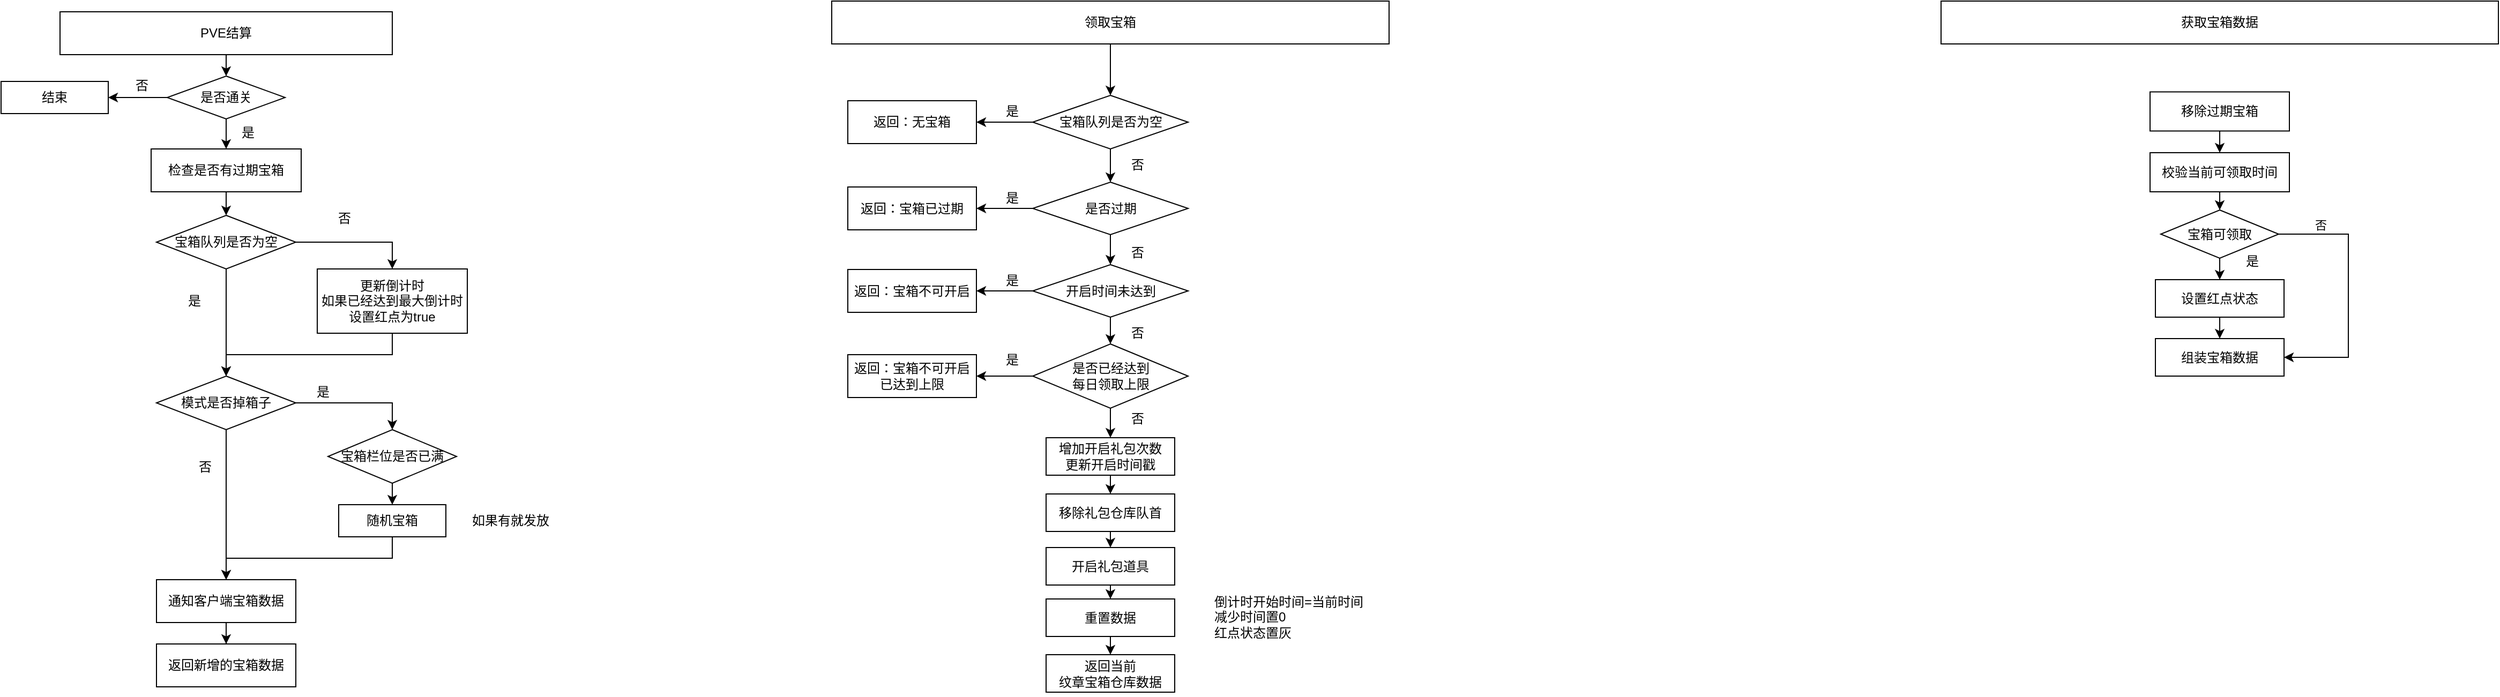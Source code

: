 <mxfile version="27.2.0">
  <diagram name="第 1 页" id="xXjs1SMjFnLauidqir4h">
    <mxGraphModel dx="1426" dy="751" grid="1" gridSize="10" guides="1" tooltips="1" connect="1" arrows="1" fold="1" page="1" pageScale="1" pageWidth="4681" pageHeight="3300" math="0" shadow="0">
      <root>
        <mxCell id="0" />
        <mxCell id="1" parent="0" />
        <mxCell id="3vJK2soGwi-nod_TVArV-18" style="edgeStyle=orthogonalEdgeStyle;rounded=0;orthogonalLoop=1;jettySize=auto;html=1;exitX=0.5;exitY=1;exitDx=0;exitDy=0;entryX=0.5;entryY=0;entryDx=0;entryDy=0;" edge="1" parent="1" source="3vJK2soGwi-nod_TVArV-1" target="3vJK2soGwi-nod_TVArV-2">
          <mxGeometry relative="1" as="geometry" />
        </mxCell>
        <mxCell id="3vJK2soGwi-nod_TVArV-1" value="PVE结算" style="rounded=0;whiteSpace=wrap;html=1;" vertex="1" parent="1">
          <mxGeometry x="255" y="120" width="310" height="40" as="geometry" />
        </mxCell>
        <mxCell id="3vJK2soGwi-nod_TVArV-17" style="edgeStyle=orthogonalEdgeStyle;rounded=0;orthogonalLoop=1;jettySize=auto;html=1;exitX=0;exitY=0.5;exitDx=0;exitDy=0;" edge="1" parent="1" source="3vJK2soGwi-nod_TVArV-2" target="3vJK2soGwi-nod_TVArV-3">
          <mxGeometry relative="1" as="geometry" />
        </mxCell>
        <mxCell id="3vJK2soGwi-nod_TVArV-22" style="edgeStyle=orthogonalEdgeStyle;rounded=0;orthogonalLoop=1;jettySize=auto;html=1;exitX=0.5;exitY=1;exitDx=0;exitDy=0;entryX=0.5;entryY=0;entryDx=0;entryDy=0;" edge="1" parent="1" source="3vJK2soGwi-nod_TVArV-2" target="3vJK2soGwi-nod_TVArV-12">
          <mxGeometry relative="1" as="geometry">
            <mxPoint x="410" y="240" as="targetPoint" />
          </mxGeometry>
        </mxCell>
        <mxCell id="3vJK2soGwi-nod_TVArV-2" value="是否通关" style="rhombus;whiteSpace=wrap;html=1;" vertex="1" parent="1">
          <mxGeometry x="355" y="180" width="110" height="40" as="geometry" />
        </mxCell>
        <mxCell id="3vJK2soGwi-nod_TVArV-3" value="结束" style="rounded=0;whiteSpace=wrap;html=1;" vertex="1" parent="1">
          <mxGeometry x="200" y="185" width="100" height="30" as="geometry" />
        </mxCell>
        <mxCell id="3vJK2soGwi-nod_TVArV-35" style="edgeStyle=orthogonalEdgeStyle;rounded=0;orthogonalLoop=1;jettySize=auto;html=1;exitX=1;exitY=0.5;exitDx=0;exitDy=0;entryX=0.5;entryY=0;entryDx=0;entryDy=0;" edge="1" parent="1" source="3vJK2soGwi-nod_TVArV-8" target="3vJK2soGwi-nod_TVArV-10">
          <mxGeometry relative="1" as="geometry" />
        </mxCell>
        <mxCell id="3vJK2soGwi-nod_TVArV-40" style="edgeStyle=orthogonalEdgeStyle;rounded=0;orthogonalLoop=1;jettySize=auto;html=1;exitX=0.5;exitY=1;exitDx=0;exitDy=0;entryX=0.5;entryY=0;entryDx=0;entryDy=0;" edge="1" parent="1" source="3vJK2soGwi-nod_TVArV-8" target="3vJK2soGwi-nod_TVArV-16">
          <mxGeometry relative="1" as="geometry" />
        </mxCell>
        <mxCell id="3vJK2soGwi-nod_TVArV-8" value="模式是否掉箱子" style="rhombus;whiteSpace=wrap;html=1;" vertex="1" parent="1">
          <mxGeometry x="345" y="460" width="130" height="50" as="geometry" />
        </mxCell>
        <mxCell id="3vJK2soGwi-nod_TVArV-38" style="edgeStyle=orthogonalEdgeStyle;rounded=0;orthogonalLoop=1;jettySize=auto;html=1;exitX=0.5;exitY=1;exitDx=0;exitDy=0;entryX=0.5;entryY=0;entryDx=0;entryDy=0;" edge="1" parent="1" source="3vJK2soGwi-nod_TVArV-10" target="3vJK2soGwi-nod_TVArV-11">
          <mxGeometry relative="1" as="geometry" />
        </mxCell>
        <mxCell id="3vJK2soGwi-nod_TVArV-10" value="宝箱栏位是否已满" style="rhombus;whiteSpace=wrap;html=1;" vertex="1" parent="1">
          <mxGeometry x="505" y="510" width="120" height="50" as="geometry" />
        </mxCell>
        <mxCell id="3vJK2soGwi-nod_TVArV-39" style="edgeStyle=orthogonalEdgeStyle;rounded=0;orthogonalLoop=1;jettySize=auto;html=1;exitX=0.5;exitY=1;exitDx=0;exitDy=0;entryX=0.5;entryY=0;entryDx=0;entryDy=0;" edge="1" parent="1" source="3vJK2soGwi-nod_TVArV-11" target="3vJK2soGwi-nod_TVArV-16">
          <mxGeometry relative="1" as="geometry" />
        </mxCell>
        <mxCell id="3vJK2soGwi-nod_TVArV-11" value="随机宝箱" style="rounded=0;whiteSpace=wrap;html=1;" vertex="1" parent="1">
          <mxGeometry x="515" y="580" width="100" height="30" as="geometry" />
        </mxCell>
        <mxCell id="3vJK2soGwi-nod_TVArV-28" style="edgeStyle=orthogonalEdgeStyle;rounded=0;orthogonalLoop=1;jettySize=auto;html=1;exitX=0.5;exitY=1;exitDx=0;exitDy=0;entryX=0.5;entryY=0;entryDx=0;entryDy=0;" edge="1" parent="1" source="3vJK2soGwi-nod_TVArV-12">
          <mxGeometry relative="1" as="geometry">
            <mxPoint x="410" y="310" as="targetPoint" />
          </mxGeometry>
        </mxCell>
        <mxCell id="3vJK2soGwi-nod_TVArV-12" value="检查是否有过期宝箱" style="rounded=0;whiteSpace=wrap;html=1;" vertex="1" parent="1">
          <mxGeometry x="340" y="248" width="140" height="40" as="geometry" />
        </mxCell>
        <mxCell id="3vJK2soGwi-nod_TVArV-43" style="edgeStyle=orthogonalEdgeStyle;rounded=0;orthogonalLoop=1;jettySize=auto;html=1;exitX=0.5;exitY=1;exitDx=0;exitDy=0;" edge="1" parent="1" source="3vJK2soGwi-nod_TVArV-16" target="3vJK2soGwi-nod_TVArV-21">
          <mxGeometry relative="1" as="geometry" />
        </mxCell>
        <mxCell id="3vJK2soGwi-nod_TVArV-16" value="通知客户端宝箱数据" style="rounded=0;whiteSpace=wrap;html=1;" vertex="1" parent="1">
          <mxGeometry x="345" y="650" width="130" height="40" as="geometry" />
        </mxCell>
        <mxCell id="3vJK2soGwi-nod_TVArV-19" value="否" style="text;html=1;align=center;verticalAlign=middle;resizable=0;points=[];autosize=1;strokeColor=none;fillColor=none;" vertex="1" parent="1">
          <mxGeometry x="311" y="174" width="40" height="30" as="geometry" />
        </mxCell>
        <mxCell id="3vJK2soGwi-nod_TVArV-21" value="返回新增的宝箱数据" style="rounded=0;whiteSpace=wrap;html=1;" vertex="1" parent="1">
          <mxGeometry x="345" y="710" width="130" height="40" as="geometry" />
        </mxCell>
        <mxCell id="3vJK2soGwi-nod_TVArV-23" value="如果有就发放" style="text;html=1;align=center;verticalAlign=middle;resizable=0;points=[];autosize=1;strokeColor=none;fillColor=none;" vertex="1" parent="1">
          <mxGeometry x="625" y="580" width="100" height="30" as="geometry" />
        </mxCell>
        <mxCell id="3vJK2soGwi-nod_TVArV-24" value="是" style="text;html=1;align=center;verticalAlign=middle;resizable=0;points=[];autosize=1;strokeColor=none;fillColor=none;" vertex="1" parent="1">
          <mxGeometry x="410" y="218" width="40" height="30" as="geometry" />
        </mxCell>
        <mxCell id="3vJK2soGwi-nod_TVArV-34" style="edgeStyle=orthogonalEdgeStyle;rounded=0;orthogonalLoop=1;jettySize=auto;html=1;exitX=0.5;exitY=1;exitDx=0;exitDy=0;entryX=0.5;entryY=0;entryDx=0;entryDy=0;" edge="1" parent="1" source="3vJK2soGwi-nod_TVArV-29" target="3vJK2soGwi-nod_TVArV-8">
          <mxGeometry relative="1" as="geometry" />
        </mxCell>
        <mxCell id="3vJK2soGwi-nod_TVArV-29" value="更新倒计时&lt;div&gt;如果已经达到最大倒计时 设置红点为true&lt;/div&gt;" style="rounded=0;whiteSpace=wrap;html=1;" vertex="1" parent="1">
          <mxGeometry x="495" y="360" width="140" height="60" as="geometry" />
        </mxCell>
        <mxCell id="3vJK2soGwi-nod_TVArV-32" style="edgeStyle=orthogonalEdgeStyle;rounded=0;orthogonalLoop=1;jettySize=auto;html=1;exitX=1;exitY=0.5;exitDx=0;exitDy=0;entryX=0.5;entryY=0;entryDx=0;entryDy=0;" edge="1" parent="1" source="3vJK2soGwi-nod_TVArV-30" target="3vJK2soGwi-nod_TVArV-29">
          <mxGeometry relative="1" as="geometry" />
        </mxCell>
        <mxCell id="3vJK2soGwi-nod_TVArV-33" style="edgeStyle=orthogonalEdgeStyle;rounded=0;orthogonalLoop=1;jettySize=auto;html=1;exitX=0.5;exitY=1;exitDx=0;exitDy=0;entryX=0.5;entryY=0;entryDx=0;entryDy=0;" edge="1" parent="1" source="3vJK2soGwi-nod_TVArV-30" target="3vJK2soGwi-nod_TVArV-8">
          <mxGeometry relative="1" as="geometry" />
        </mxCell>
        <mxCell id="3vJK2soGwi-nod_TVArV-30" value="宝箱队列是否为空" style="rhombus;whiteSpace=wrap;html=1;" vertex="1" parent="1">
          <mxGeometry x="345" y="310" width="130" height="50" as="geometry" />
        </mxCell>
        <mxCell id="3vJK2soGwi-nod_TVArV-36" value="否" style="text;html=1;align=center;verticalAlign=middle;resizable=0;points=[];autosize=1;strokeColor=none;fillColor=none;" vertex="1" parent="1">
          <mxGeometry x="500" y="298" width="40" height="30" as="geometry" />
        </mxCell>
        <mxCell id="3vJK2soGwi-nod_TVArV-37" value="是" style="text;html=1;align=center;verticalAlign=middle;resizable=0;points=[];autosize=1;strokeColor=none;fillColor=none;" vertex="1" parent="1">
          <mxGeometry x="360" y="375" width="40" height="30" as="geometry" />
        </mxCell>
        <mxCell id="3vJK2soGwi-nod_TVArV-41" value="是" style="text;html=1;align=center;verticalAlign=middle;resizable=0;points=[];autosize=1;strokeColor=none;fillColor=none;" vertex="1" parent="1">
          <mxGeometry x="480" y="460" width="40" height="30" as="geometry" />
        </mxCell>
        <mxCell id="3vJK2soGwi-nod_TVArV-42" value="否" style="text;html=1;align=center;verticalAlign=middle;resizable=0;points=[];autosize=1;strokeColor=none;fillColor=none;" vertex="1" parent="1">
          <mxGeometry x="370" y="530" width="40" height="30" as="geometry" />
        </mxCell>
        <mxCell id="3vJK2soGwi-nod_TVArV-44" style="edgeStyle=orthogonalEdgeStyle;rounded=0;orthogonalLoop=1;jettySize=auto;html=1;exitX=0.5;exitY=1;exitDx=0;exitDy=0;" edge="1" parent="1" source="3vJK2soGwi-nod_TVArV-21" target="3vJK2soGwi-nod_TVArV-21">
          <mxGeometry relative="1" as="geometry" />
        </mxCell>
        <mxCell id="3vJK2soGwi-nod_TVArV-62" style="edgeStyle=orthogonalEdgeStyle;rounded=0;orthogonalLoop=1;jettySize=auto;html=1;exitX=0.5;exitY=1;exitDx=0;exitDy=0;entryX=0.5;entryY=0;entryDx=0;entryDy=0;" edge="1" parent="1" source="3vJK2soGwi-nod_TVArV-45" target="3vJK2soGwi-nod_TVArV-47">
          <mxGeometry relative="1" as="geometry" />
        </mxCell>
        <mxCell id="3vJK2soGwi-nod_TVArV-45" value="领取宝箱" style="rounded=0;whiteSpace=wrap;html=1;" vertex="1" parent="1">
          <mxGeometry x="975" y="110" width="520" height="40" as="geometry" />
        </mxCell>
        <mxCell id="3vJK2soGwi-nod_TVArV-63" style="edgeStyle=orthogonalEdgeStyle;rounded=0;orthogonalLoop=1;jettySize=auto;html=1;exitX=0;exitY=0.5;exitDx=0;exitDy=0;" edge="1" parent="1" source="3vJK2soGwi-nod_TVArV-47" target="3vJK2soGwi-nod_TVArV-49">
          <mxGeometry relative="1" as="geometry" />
        </mxCell>
        <mxCell id="3vJK2soGwi-nod_TVArV-67" style="edgeStyle=orthogonalEdgeStyle;rounded=0;orthogonalLoop=1;jettySize=auto;html=1;exitX=0.5;exitY=1;exitDx=0;exitDy=0;entryX=0.5;entryY=0;entryDx=0;entryDy=0;" edge="1" parent="1" source="3vJK2soGwi-nod_TVArV-47" target="3vJK2soGwi-nod_TVArV-50">
          <mxGeometry relative="1" as="geometry" />
        </mxCell>
        <mxCell id="3vJK2soGwi-nod_TVArV-47" value="宝箱队列是否为空" style="rhombus;whiteSpace=wrap;html=1;" vertex="1" parent="1">
          <mxGeometry x="1162.5" y="198" width="145" height="50" as="geometry" />
        </mxCell>
        <mxCell id="3vJK2soGwi-nod_TVArV-49" value="返回：无宝箱" style="rounded=0;whiteSpace=wrap;html=1;" vertex="1" parent="1">
          <mxGeometry x="990" y="203" width="120" height="40" as="geometry" />
        </mxCell>
        <mxCell id="3vJK2soGwi-nod_TVArV-64" style="edgeStyle=orthogonalEdgeStyle;rounded=0;orthogonalLoop=1;jettySize=auto;html=1;exitX=0;exitY=0.5;exitDx=0;exitDy=0;entryX=1;entryY=0.5;entryDx=0;entryDy=0;" edge="1" parent="1" source="3vJK2soGwi-nod_TVArV-50" target="3vJK2soGwi-nod_TVArV-51">
          <mxGeometry relative="1" as="geometry" />
        </mxCell>
        <mxCell id="3vJK2soGwi-nod_TVArV-68" style="edgeStyle=orthogonalEdgeStyle;rounded=0;orthogonalLoop=1;jettySize=auto;html=1;exitX=0.5;exitY=1;exitDx=0;exitDy=0;entryX=0.5;entryY=0;entryDx=0;entryDy=0;" edge="1" parent="1" source="3vJK2soGwi-nod_TVArV-50" target="3vJK2soGwi-nod_TVArV-52">
          <mxGeometry relative="1" as="geometry" />
        </mxCell>
        <mxCell id="3vJK2soGwi-nod_TVArV-50" value="是否过期" style="rhombus;whiteSpace=wrap;html=1;" vertex="1" parent="1">
          <mxGeometry x="1162.5" y="279" width="145" height="49" as="geometry" />
        </mxCell>
        <mxCell id="3vJK2soGwi-nod_TVArV-51" value="返回：宝箱已过期" style="rounded=0;whiteSpace=wrap;html=1;" vertex="1" parent="1">
          <mxGeometry x="990" y="283.5" width="120" height="40" as="geometry" />
        </mxCell>
        <mxCell id="3vJK2soGwi-nod_TVArV-65" style="edgeStyle=orthogonalEdgeStyle;rounded=0;orthogonalLoop=1;jettySize=auto;html=1;exitX=0;exitY=0.5;exitDx=0;exitDy=0;entryX=1;entryY=0.5;entryDx=0;entryDy=0;" edge="1" parent="1" source="3vJK2soGwi-nod_TVArV-52" target="3vJK2soGwi-nod_TVArV-53">
          <mxGeometry relative="1" as="geometry" />
        </mxCell>
        <mxCell id="3vJK2soGwi-nod_TVArV-69" style="edgeStyle=orthogonalEdgeStyle;rounded=0;orthogonalLoop=1;jettySize=auto;html=1;exitX=0.5;exitY=1;exitDx=0;exitDy=0;" edge="1" parent="1" source="3vJK2soGwi-nod_TVArV-52" target="3vJK2soGwi-nod_TVArV-54">
          <mxGeometry relative="1" as="geometry" />
        </mxCell>
        <mxCell id="3vJK2soGwi-nod_TVArV-52" value="开启时间未达到" style="rhombus;whiteSpace=wrap;html=1;" vertex="1" parent="1">
          <mxGeometry x="1162.5" y="356" width="145" height="49" as="geometry" />
        </mxCell>
        <mxCell id="3vJK2soGwi-nod_TVArV-53" value="返回：宝箱不可开启" style="rounded=0;whiteSpace=wrap;html=1;" vertex="1" parent="1">
          <mxGeometry x="990" y="360.5" width="120" height="40" as="geometry" />
        </mxCell>
        <mxCell id="3vJK2soGwi-nod_TVArV-66" style="edgeStyle=orthogonalEdgeStyle;rounded=0;orthogonalLoop=1;jettySize=auto;html=1;exitX=0;exitY=0.5;exitDx=0;exitDy=0;entryX=1;entryY=0.5;entryDx=0;entryDy=0;" edge="1" parent="1" source="3vJK2soGwi-nod_TVArV-54" target="3vJK2soGwi-nod_TVArV-55">
          <mxGeometry relative="1" as="geometry" />
        </mxCell>
        <mxCell id="3vJK2soGwi-nod_TVArV-70" value="" style="edgeStyle=orthogonalEdgeStyle;rounded=0;orthogonalLoop=1;jettySize=auto;html=1;" edge="1" parent="1" source="3vJK2soGwi-nod_TVArV-54" target="3vJK2soGwi-nod_TVArV-60">
          <mxGeometry relative="1" as="geometry" />
        </mxCell>
        <mxCell id="3vJK2soGwi-nod_TVArV-54" value="是否已经达到&lt;div&gt;每日领取上限&lt;/div&gt;" style="rhombus;whiteSpace=wrap;html=1;" vertex="1" parent="1">
          <mxGeometry x="1162.5" y="430" width="145" height="60" as="geometry" />
        </mxCell>
        <mxCell id="3vJK2soGwi-nod_TVArV-55" value="返回：宝箱不可开启&lt;div&gt;已达到上限&lt;/div&gt;" style="rounded=0;whiteSpace=wrap;html=1;" vertex="1" parent="1">
          <mxGeometry x="990" y="440" width="120" height="40" as="geometry" />
        </mxCell>
        <mxCell id="3vJK2soGwi-nod_TVArV-73" style="edgeStyle=orthogonalEdgeStyle;rounded=0;orthogonalLoop=1;jettySize=auto;html=1;exitX=0.5;exitY=1;exitDx=0;exitDy=0;entryX=0.5;entryY=0;entryDx=0;entryDy=0;" edge="1" parent="1" source="3vJK2soGwi-nod_TVArV-56" target="3vJK2soGwi-nod_TVArV-58">
          <mxGeometry relative="1" as="geometry" />
        </mxCell>
        <mxCell id="3vJK2soGwi-nod_TVArV-56" value="开启礼包道具" style="rounded=0;whiteSpace=wrap;html=1;" vertex="1" parent="1">
          <mxGeometry x="1175" y="620" width="120" height="35" as="geometry" />
        </mxCell>
        <mxCell id="3vJK2soGwi-nod_TVArV-72" style="edgeStyle=orthogonalEdgeStyle;rounded=0;orthogonalLoop=1;jettySize=auto;html=1;exitX=0.5;exitY=1;exitDx=0;exitDy=0;entryX=0.5;entryY=0;entryDx=0;entryDy=0;" edge="1" parent="1" source="3vJK2soGwi-nod_TVArV-57" target="3vJK2soGwi-nod_TVArV-56">
          <mxGeometry relative="1" as="geometry" />
        </mxCell>
        <mxCell id="3vJK2soGwi-nod_TVArV-57" value="移除礼包仓库队首" style="rounded=0;whiteSpace=wrap;html=1;" vertex="1" parent="1">
          <mxGeometry x="1175" y="570" width="120" height="35" as="geometry" />
        </mxCell>
        <mxCell id="3vJK2soGwi-nod_TVArV-74" style="edgeStyle=orthogonalEdgeStyle;rounded=0;orthogonalLoop=1;jettySize=auto;html=1;exitX=0.5;exitY=1;exitDx=0;exitDy=0;entryX=0.5;entryY=0;entryDx=0;entryDy=0;" edge="1" parent="1" source="3vJK2soGwi-nod_TVArV-58" target="3vJK2soGwi-nod_TVArV-61">
          <mxGeometry relative="1" as="geometry" />
        </mxCell>
        <mxCell id="3vJK2soGwi-nod_TVArV-58" value="重置数据" style="rounded=0;whiteSpace=wrap;html=1;" vertex="1" parent="1">
          <mxGeometry x="1175" y="668" width="120" height="35" as="geometry" />
        </mxCell>
        <mxCell id="3vJK2soGwi-nod_TVArV-59" value="倒计时开始时间=当前时间&lt;div&gt;减少时间置0&lt;/div&gt;&lt;div&gt;红点状态置灰&lt;/div&gt;" style="text;html=1;align=left;verticalAlign=middle;resizable=0;points=[];autosize=1;strokeColor=none;fillColor=none;" vertex="1" parent="1">
          <mxGeometry x="1330" y="655" width="160" height="60" as="geometry" />
        </mxCell>
        <mxCell id="3vJK2soGwi-nod_TVArV-71" style="edgeStyle=orthogonalEdgeStyle;rounded=0;orthogonalLoop=1;jettySize=auto;html=1;exitX=0.5;exitY=1;exitDx=0;exitDy=0;entryX=0.5;entryY=0;entryDx=0;entryDy=0;" edge="1" parent="1" source="3vJK2soGwi-nod_TVArV-60" target="3vJK2soGwi-nod_TVArV-57">
          <mxGeometry relative="1" as="geometry" />
        </mxCell>
        <mxCell id="3vJK2soGwi-nod_TVArV-60" value="增加开启礼包次数&lt;div&gt;更新开启时间戳&lt;/div&gt;" style="rounded=0;whiteSpace=wrap;html=1;" vertex="1" parent="1">
          <mxGeometry x="1175" y="517.5" width="120" height="35" as="geometry" />
        </mxCell>
        <mxCell id="3vJK2soGwi-nod_TVArV-61" value="返回当前&lt;div&gt;纹章宝箱&lt;span style=&quot;background-color: transparent; color: light-dark(rgb(0, 0, 0), rgb(255, 255, 255));&quot;&gt;仓库数据&lt;/span&gt;&lt;/div&gt;" style="rounded=0;whiteSpace=wrap;html=1;" vertex="1" parent="1">
          <mxGeometry x="1175" y="720" width="120" height="35" as="geometry" />
        </mxCell>
        <mxCell id="3vJK2soGwi-nod_TVArV-75" value="是" style="text;html=1;align=center;verticalAlign=middle;resizable=0;points=[];autosize=1;strokeColor=none;fillColor=none;" vertex="1" parent="1">
          <mxGeometry x="1122.5" y="198" width="40" height="30" as="geometry" />
        </mxCell>
        <mxCell id="3vJK2soGwi-nod_TVArV-76" value="是" style="text;html=1;align=center;verticalAlign=middle;resizable=0;points=[];autosize=1;strokeColor=none;fillColor=none;" vertex="1" parent="1">
          <mxGeometry x="1122.5" y="279" width="40" height="30" as="geometry" />
        </mxCell>
        <mxCell id="3vJK2soGwi-nod_TVArV-77" value="是" style="text;html=1;align=center;verticalAlign=middle;resizable=0;points=[];autosize=1;strokeColor=none;fillColor=none;" vertex="1" parent="1">
          <mxGeometry x="1122.5" y="356" width="40" height="30" as="geometry" />
        </mxCell>
        <mxCell id="3vJK2soGwi-nod_TVArV-78" value="是" style="text;html=1;align=center;verticalAlign=middle;resizable=0;points=[];autosize=1;strokeColor=none;fillColor=none;" vertex="1" parent="1">
          <mxGeometry x="1122.5" y="430" width="40" height="30" as="geometry" />
        </mxCell>
        <mxCell id="3vJK2soGwi-nod_TVArV-79" value="否" style="text;html=1;align=center;verticalAlign=middle;resizable=0;points=[];autosize=1;strokeColor=none;fillColor=none;" vertex="1" parent="1">
          <mxGeometry x="1240" y="248" width="40" height="30" as="geometry" />
        </mxCell>
        <mxCell id="3vJK2soGwi-nod_TVArV-80" value="否" style="text;html=1;align=center;verticalAlign=middle;resizable=0;points=[];autosize=1;strokeColor=none;fillColor=none;" vertex="1" parent="1">
          <mxGeometry x="1240" y="330" width="40" height="30" as="geometry" />
        </mxCell>
        <mxCell id="3vJK2soGwi-nod_TVArV-81" value="否" style="text;html=1;align=center;verticalAlign=middle;resizable=0;points=[];autosize=1;strokeColor=none;fillColor=none;" vertex="1" parent="1">
          <mxGeometry x="1240" y="405" width="40" height="30" as="geometry" />
        </mxCell>
        <mxCell id="3vJK2soGwi-nod_TVArV-82" value="否" style="text;html=1;align=center;verticalAlign=middle;resizable=0;points=[];autosize=1;strokeColor=none;fillColor=none;" vertex="1" parent="1">
          <mxGeometry x="1240" y="485" width="40" height="30" as="geometry" />
        </mxCell>
        <mxCell id="3vJK2soGwi-nod_TVArV-83" value="获取宝箱数据" style="rounded=0;whiteSpace=wrap;html=1;" vertex="1" parent="1">
          <mxGeometry x="2010" y="110" width="520" height="40" as="geometry" />
        </mxCell>
        <mxCell id="3vJK2soGwi-nod_TVArV-92" style="edgeStyle=orthogonalEdgeStyle;rounded=0;orthogonalLoop=1;jettySize=auto;html=1;exitX=0.5;exitY=1;exitDx=0;exitDy=0;entryX=0.5;entryY=0;entryDx=0;entryDy=0;" edge="1" parent="1" source="3vJK2soGwi-nod_TVArV-87" target="3vJK2soGwi-nod_TVArV-88">
          <mxGeometry relative="1" as="geometry" />
        </mxCell>
        <mxCell id="3vJK2soGwi-nod_TVArV-87" value="移除过期宝箱" style="rounded=0;whiteSpace=wrap;html=1;" vertex="1" parent="1">
          <mxGeometry x="2205" y="194.75" width="130" height="36.5" as="geometry" />
        </mxCell>
        <mxCell id="3vJK2soGwi-nod_TVArV-93" style="edgeStyle=orthogonalEdgeStyle;rounded=0;orthogonalLoop=1;jettySize=auto;html=1;exitX=0.5;exitY=1;exitDx=0;exitDy=0;entryX=0.5;entryY=0;entryDx=0;entryDy=0;" edge="1" parent="1" source="3vJK2soGwi-nod_TVArV-88" target="3vJK2soGwi-nod_TVArV-89">
          <mxGeometry relative="1" as="geometry" />
        </mxCell>
        <mxCell id="3vJK2soGwi-nod_TVArV-88" value="校验当前可领取时间" style="rounded=0;whiteSpace=wrap;html=1;" vertex="1" parent="1">
          <mxGeometry x="2205" y="251.5" width="130" height="36.5" as="geometry" />
        </mxCell>
        <mxCell id="3vJK2soGwi-nod_TVArV-95" style="edgeStyle=orthogonalEdgeStyle;rounded=0;orthogonalLoop=1;jettySize=auto;html=1;exitX=0.5;exitY=1;exitDx=0;exitDy=0;entryX=0.5;entryY=0;entryDx=0;entryDy=0;" edge="1" parent="1" target="3vJK2soGwi-nod_TVArV-90">
          <mxGeometry relative="1" as="geometry">
            <mxPoint x="2270" y="335" as="sourcePoint" />
          </mxGeometry>
        </mxCell>
        <mxCell id="3vJK2soGwi-nod_TVArV-97" style="edgeStyle=orthogonalEdgeStyle;rounded=0;orthogonalLoop=1;jettySize=auto;html=1;exitX=1;exitY=0.5;exitDx=0;exitDy=0;entryX=1;entryY=0.5;entryDx=0;entryDy=0;" edge="1" parent="1" source="3vJK2soGwi-nod_TVArV-89" target="3vJK2soGwi-nod_TVArV-91">
          <mxGeometry relative="1" as="geometry">
            <Array as="points">
              <mxPoint x="2390" y="328" />
              <mxPoint x="2390" y="443" />
            </Array>
          </mxGeometry>
        </mxCell>
        <mxCell id="3vJK2soGwi-nod_TVArV-98" value="否" style="edgeLabel;html=1;align=center;verticalAlign=middle;resizable=0;points=[];" vertex="1" connectable="0" parent="3vJK2soGwi-nod_TVArV-97">
          <mxGeometry x="-0.675" y="10" relative="1" as="geometry">
            <mxPoint y="1" as="offset" />
          </mxGeometry>
        </mxCell>
        <mxCell id="3vJK2soGwi-nod_TVArV-89" value="宝箱可领取" style="rhombus;whiteSpace=wrap;html=1;" vertex="1" parent="1">
          <mxGeometry x="2215" y="305" width="110" height="45" as="geometry" />
        </mxCell>
        <mxCell id="3vJK2soGwi-nod_TVArV-96" style="edgeStyle=orthogonalEdgeStyle;rounded=0;orthogonalLoop=1;jettySize=auto;html=1;exitX=0.5;exitY=1;exitDx=0;exitDy=0;entryX=0.5;entryY=0;entryDx=0;entryDy=0;" edge="1" parent="1" source="3vJK2soGwi-nod_TVArV-90" target="3vJK2soGwi-nod_TVArV-91">
          <mxGeometry relative="1" as="geometry" />
        </mxCell>
        <mxCell id="3vJK2soGwi-nod_TVArV-90" value="设置红点状态" style="rounded=0;whiteSpace=wrap;html=1;" vertex="1" parent="1">
          <mxGeometry x="2210" y="370" width="120" height="35" as="geometry" />
        </mxCell>
        <mxCell id="3vJK2soGwi-nod_TVArV-91" value="组装宝箱数据" style="rounded=0;whiteSpace=wrap;html=1;" vertex="1" parent="1">
          <mxGeometry x="2210" y="425" width="120" height="35" as="geometry" />
        </mxCell>
        <mxCell id="3vJK2soGwi-nod_TVArV-99" value="是" style="text;html=1;align=center;verticalAlign=middle;resizable=0;points=[];autosize=1;strokeColor=none;fillColor=none;" vertex="1" parent="1">
          <mxGeometry x="2280" y="338" width="40" height="30" as="geometry" />
        </mxCell>
      </root>
    </mxGraphModel>
  </diagram>
</mxfile>
